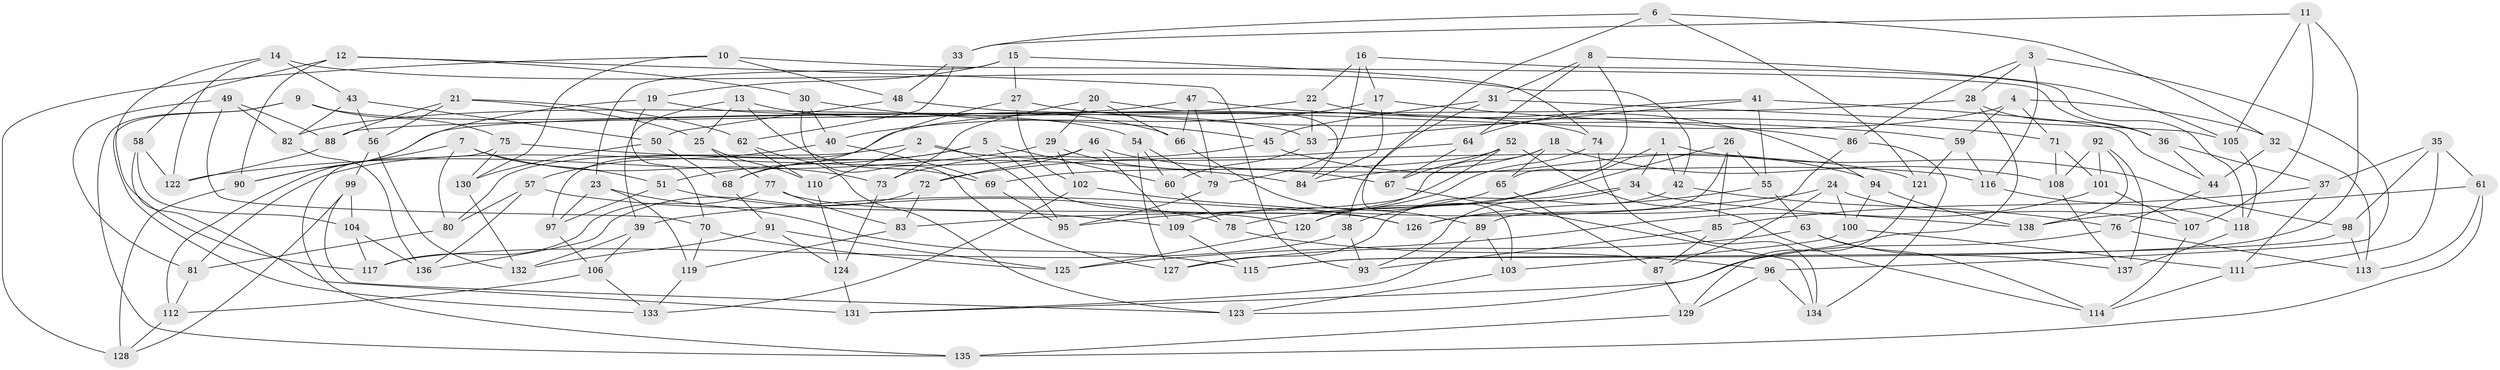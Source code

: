 // Generated by graph-tools (version 1.1) at 2025/27/03/09/25 03:27:02]
// undirected, 138 vertices, 276 edges
graph export_dot {
graph [start="1"]
  node [color=gray90,style=filled];
  1;
  2;
  3;
  4;
  5;
  6;
  7;
  8;
  9;
  10;
  11;
  12;
  13;
  14;
  15;
  16;
  17;
  18;
  19;
  20;
  21;
  22;
  23;
  24;
  25;
  26;
  27;
  28;
  29;
  30;
  31;
  32;
  33;
  34;
  35;
  36;
  37;
  38;
  39;
  40;
  41;
  42;
  43;
  44;
  45;
  46;
  47;
  48;
  49;
  50;
  51;
  52;
  53;
  54;
  55;
  56;
  57;
  58;
  59;
  60;
  61;
  62;
  63;
  64;
  65;
  66;
  67;
  68;
  69;
  70;
  71;
  72;
  73;
  74;
  75;
  76;
  77;
  78;
  79;
  80;
  81;
  82;
  83;
  84;
  85;
  86;
  87;
  88;
  89;
  90;
  91;
  92;
  93;
  94;
  95;
  96;
  97;
  98;
  99;
  100;
  101;
  102;
  103;
  104;
  105;
  106;
  107;
  108;
  109;
  110;
  111;
  112;
  113;
  114;
  115;
  116;
  117;
  118;
  119;
  120;
  121;
  122;
  123;
  124;
  125;
  126;
  127;
  128;
  129;
  130;
  131;
  132;
  133;
  134;
  135;
  136;
  137;
  138;
  1 -- 42;
  1 -- 98;
  1 -- 34;
  1 -- 120;
  2 -- 80;
  2 -- 95;
  2 -- 121;
  2 -- 110;
  3 -- 28;
  3 -- 96;
  3 -- 86;
  3 -- 116;
  4 -- 32;
  4 -- 59;
  4 -- 97;
  4 -- 71;
  5 -- 51;
  5 -- 60;
  5 -- 126;
  5 -- 68;
  6 -- 33;
  6 -- 32;
  6 -- 121;
  6 -- 103;
  7 -- 90;
  7 -- 51;
  7 -- 80;
  7 -- 73;
  8 -- 105;
  8 -- 64;
  8 -- 65;
  8 -- 31;
  9 -- 54;
  9 -- 135;
  9 -- 75;
  9 -- 133;
  10 -- 128;
  10 -- 130;
  10 -- 36;
  10 -- 48;
  11 -- 115;
  11 -- 33;
  11 -- 105;
  11 -- 107;
  12 -- 93;
  12 -- 30;
  12 -- 58;
  12 -- 90;
  13 -- 69;
  13 -- 25;
  13 -- 39;
  13 -- 66;
  14 -- 42;
  14 -- 122;
  14 -- 43;
  14 -- 117;
  15 -- 19;
  15 -- 27;
  15 -- 23;
  15 -- 74;
  16 -- 79;
  16 -- 22;
  16 -- 17;
  16 -- 118;
  17 -- 40;
  17 -- 84;
  17 -- 86;
  18 -- 108;
  18 -- 65;
  18 -- 84;
  18 -- 83;
  19 -- 70;
  19 -- 53;
  19 -- 112;
  20 -- 66;
  20 -- 29;
  20 -- 84;
  20 -- 73;
  21 -- 25;
  21 -- 56;
  21 -- 62;
  21 -- 88;
  22 -- 53;
  22 -- 94;
  22 -- 90;
  23 -- 119;
  23 -- 115;
  23 -- 97;
  24 -- 107;
  24 -- 100;
  24 -- 39;
  24 -- 87;
  25 -- 110;
  25 -- 77;
  26 -- 78;
  26 -- 85;
  26 -- 89;
  26 -- 55;
  27 -- 59;
  27 -- 102;
  27 -- 68;
  28 -- 88;
  28 -- 123;
  28 -- 36;
  29 -- 122;
  29 -- 102;
  29 -- 67;
  30 -- 40;
  30 -- 127;
  30 -- 45;
  31 -- 45;
  31 -- 38;
  31 -- 105;
  32 -- 44;
  32 -- 113;
  33 -- 62;
  33 -- 48;
  34 -- 127;
  34 -- 38;
  34 -- 138;
  35 -- 37;
  35 -- 111;
  35 -- 61;
  35 -- 98;
  36 -- 44;
  36 -- 37;
  37 -- 111;
  37 -- 85;
  38 -- 93;
  38 -- 117;
  39 -- 132;
  39 -- 106;
  40 -- 57;
  40 -- 69;
  41 -- 44;
  41 -- 55;
  41 -- 53;
  41 -- 64;
  42 -- 76;
  42 -- 93;
  43 -- 50;
  43 -- 56;
  43 -- 82;
  44 -- 76;
  45 -- 94;
  45 -- 73;
  46 -- 116;
  46 -- 81;
  46 -- 72;
  46 -- 109;
  47 -- 82;
  47 -- 66;
  47 -- 79;
  47 -- 71;
  48 -- 74;
  48 -- 50;
  49 -- 81;
  49 -- 70;
  49 -- 88;
  49 -- 82;
  50 -- 68;
  50 -- 130;
  51 -- 109;
  51 -- 97;
  52 -- 67;
  52 -- 69;
  52 -- 120;
  52 -- 114;
  53 -- 60;
  54 -- 79;
  54 -- 127;
  54 -- 60;
  55 -- 63;
  55 -- 126;
  56 -- 99;
  56 -- 132;
  57 -- 136;
  57 -- 78;
  57 -- 80;
  58 -- 122;
  58 -- 131;
  58 -- 104;
  59 -- 116;
  59 -- 121;
  60 -- 78;
  61 -- 138;
  61 -- 135;
  61 -- 113;
  62 -- 110;
  62 -- 123;
  63 -- 127;
  63 -- 137;
  63 -- 114;
  64 -- 67;
  64 -- 72;
  65 -- 109;
  65 -- 87;
  66 -- 89;
  67 -- 134;
  68 -- 91;
  69 -- 95;
  70 -- 119;
  70 -- 125;
  71 -- 101;
  71 -- 108;
  72 -- 83;
  72 -- 136;
  73 -- 124;
  74 -- 134;
  74 -- 95;
  75 -- 84;
  75 -- 130;
  75 -- 135;
  76 -- 113;
  76 -- 131;
  77 -- 117;
  77 -- 120;
  77 -- 83;
  78 -- 96;
  79 -- 95;
  80 -- 81;
  81 -- 112;
  82 -- 136;
  83 -- 119;
  85 -- 87;
  85 -- 93;
  86 -- 126;
  86 -- 134;
  87 -- 129;
  88 -- 122;
  89 -- 103;
  89 -- 131;
  90 -- 128;
  91 -- 124;
  91 -- 125;
  91 -- 132;
  92 -- 138;
  92 -- 101;
  92 -- 137;
  92 -- 108;
  94 -- 138;
  94 -- 100;
  96 -- 129;
  96 -- 134;
  97 -- 106;
  98 -- 113;
  98 -- 115;
  99 -- 104;
  99 -- 128;
  99 -- 123;
  100 -- 103;
  100 -- 111;
  101 -- 125;
  101 -- 107;
  102 -- 126;
  102 -- 133;
  103 -- 123;
  104 -- 136;
  104 -- 117;
  105 -- 118;
  106 -- 112;
  106 -- 133;
  107 -- 114;
  108 -- 137;
  109 -- 115;
  110 -- 124;
  111 -- 114;
  112 -- 128;
  116 -- 118;
  118 -- 137;
  119 -- 133;
  120 -- 125;
  121 -- 129;
  124 -- 131;
  129 -- 135;
  130 -- 132;
}
